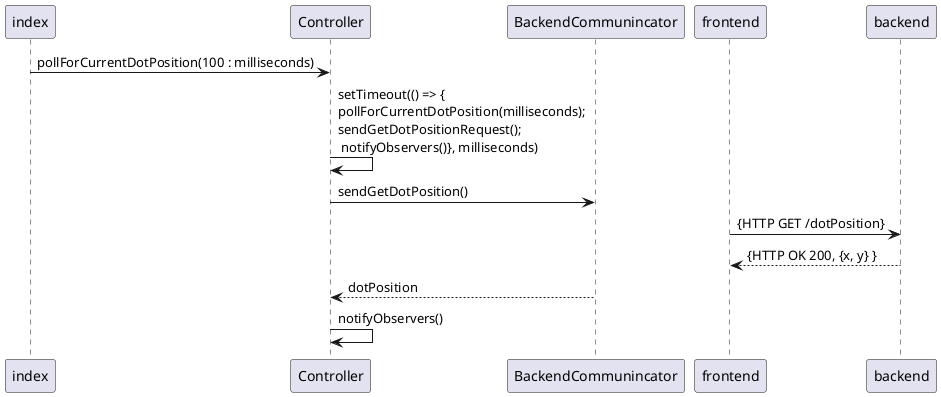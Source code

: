 @startuml

index -> Controller: pollForCurrentDotPosition(100 : milliseconds)
Controller -> Controller: setTimeout(() => {\npollForCurrentDotPosition(milliseconds); \nsendGetDotPositionRequest();\n notifyObservers()}, milliseconds)
Controller -> BackendCommunincator: sendGetDotPosition()
frontend -> backend : {HTTP GET /dotPosition}
frontend <-- backend : {HTTP OK 200, {x, y} }
Controller <-- BackendCommunincator : dotPosition
Controller -> Controller: notifyObservers()

@enduml